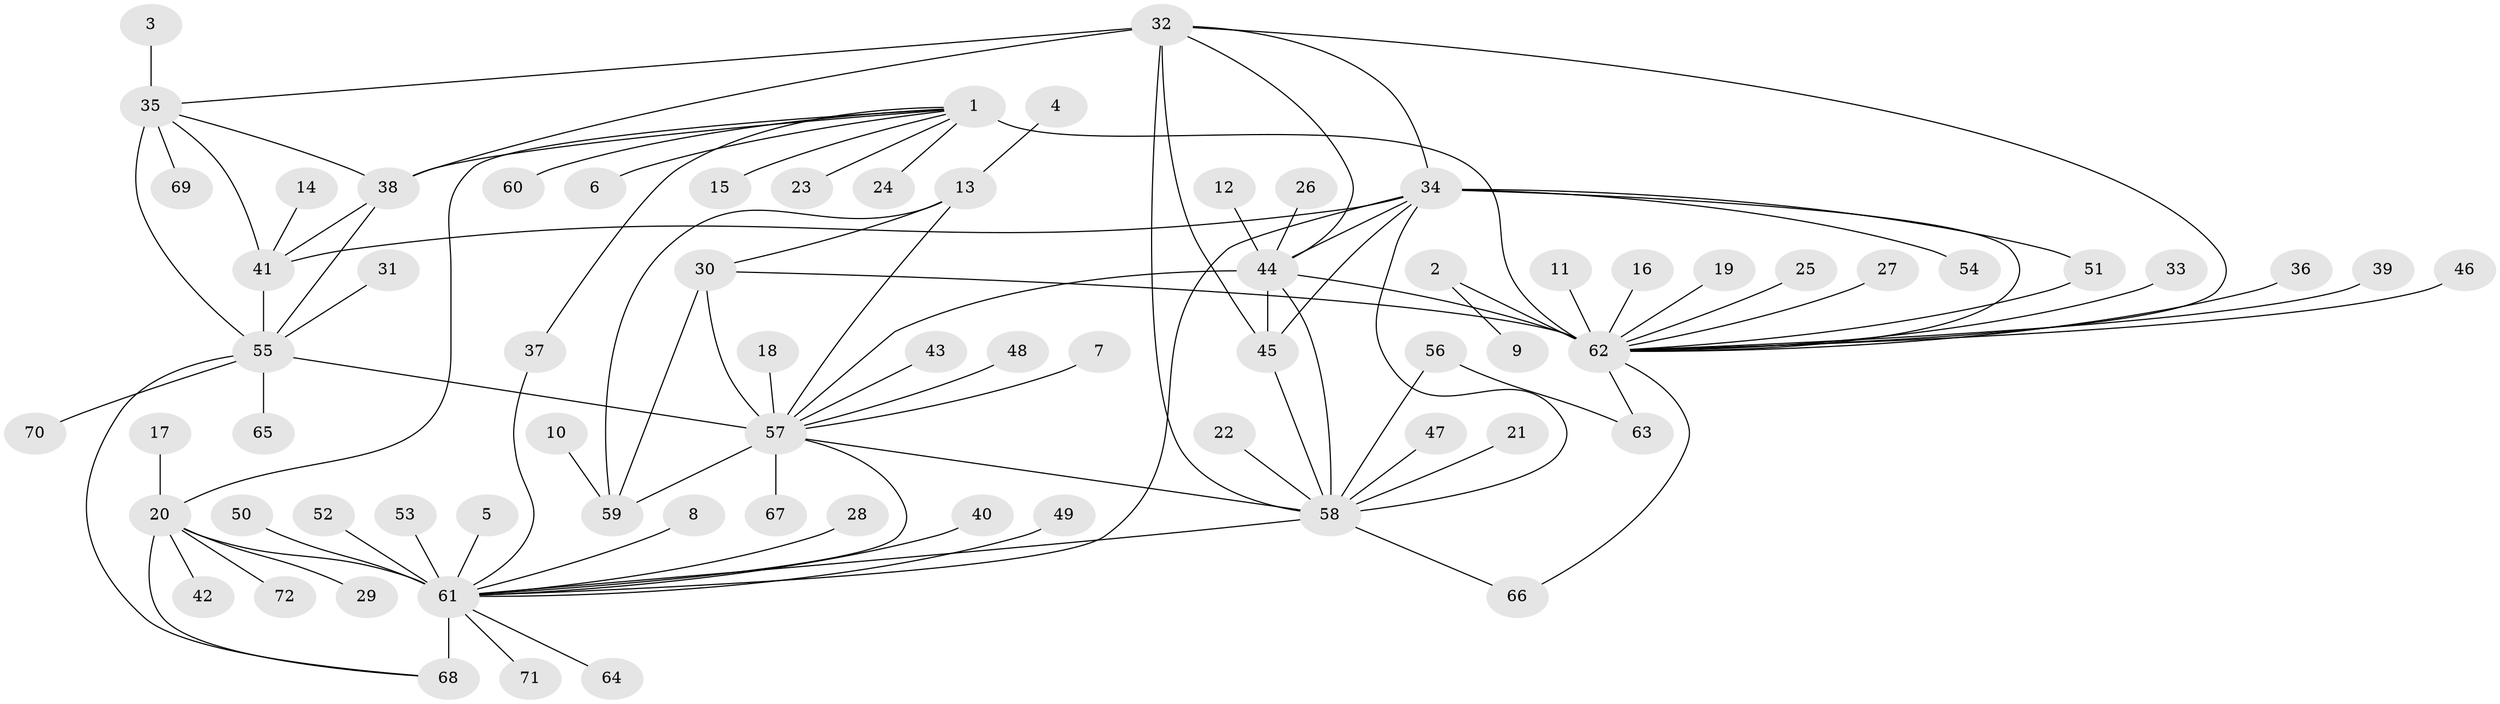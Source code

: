 // original degree distribution, {10: 0.04895104895104895, 9: 0.055944055944055944, 7: 0.04895104895104895, 14: 0.013986013986013986, 12: 0.013986013986013986, 6: 0.013986013986013986, 8: 0.027972027972027972, 13: 0.006993006993006993, 11: 0.013986013986013986, 2: 0.18181818181818182, 4: 0.013986013986013986, 1: 0.5384615384615384, 3: 0.02097902097902098}
// Generated by graph-tools (version 1.1) at 2025/50/03/09/25 03:50:27]
// undirected, 72 vertices, 100 edges
graph export_dot {
graph [start="1"]
  node [color=gray90,style=filled];
  1;
  2;
  3;
  4;
  5;
  6;
  7;
  8;
  9;
  10;
  11;
  12;
  13;
  14;
  15;
  16;
  17;
  18;
  19;
  20;
  21;
  22;
  23;
  24;
  25;
  26;
  27;
  28;
  29;
  30;
  31;
  32;
  33;
  34;
  35;
  36;
  37;
  38;
  39;
  40;
  41;
  42;
  43;
  44;
  45;
  46;
  47;
  48;
  49;
  50;
  51;
  52;
  53;
  54;
  55;
  56;
  57;
  58;
  59;
  60;
  61;
  62;
  63;
  64;
  65;
  66;
  67;
  68;
  69;
  70;
  71;
  72;
  1 -- 6 [weight=1.0];
  1 -- 15 [weight=1.0];
  1 -- 20 [weight=1.0];
  1 -- 23 [weight=1.0];
  1 -- 24 [weight=1.0];
  1 -- 37 [weight=1.0];
  1 -- 38 [weight=1.0];
  1 -- 60 [weight=1.0];
  1 -- 62 [weight=12.0];
  2 -- 9 [weight=1.0];
  2 -- 62 [weight=1.0];
  3 -- 35 [weight=1.0];
  4 -- 13 [weight=1.0];
  5 -- 61 [weight=1.0];
  7 -- 57 [weight=1.0];
  8 -- 61 [weight=1.0];
  10 -- 59 [weight=1.0];
  11 -- 62 [weight=1.0];
  12 -- 44 [weight=1.0];
  13 -- 30 [weight=1.0];
  13 -- 57 [weight=4.0];
  13 -- 59 [weight=1.0];
  14 -- 41 [weight=1.0];
  16 -- 62 [weight=1.0];
  17 -- 20 [weight=1.0];
  18 -- 57 [weight=1.0];
  19 -- 62 [weight=1.0];
  20 -- 29 [weight=1.0];
  20 -- 42 [weight=1.0];
  20 -- 61 [weight=5.0];
  20 -- 68 [weight=1.0];
  20 -- 72 [weight=1.0];
  21 -- 58 [weight=1.0];
  22 -- 58 [weight=1.0];
  25 -- 62 [weight=1.0];
  26 -- 44 [weight=1.0];
  27 -- 62 [weight=1.0];
  28 -- 61 [weight=1.0];
  30 -- 57 [weight=4.0];
  30 -- 59 [weight=1.0];
  30 -- 62 [weight=1.0];
  31 -- 55 [weight=1.0];
  32 -- 34 [weight=1.0];
  32 -- 35 [weight=1.0];
  32 -- 38 [weight=1.0];
  32 -- 44 [weight=2.0];
  32 -- 45 [weight=2.0];
  32 -- 58 [weight=1.0];
  32 -- 62 [weight=1.0];
  33 -- 62 [weight=1.0];
  34 -- 41 [weight=2.0];
  34 -- 44 [weight=2.0];
  34 -- 45 [weight=2.0];
  34 -- 51 [weight=1.0];
  34 -- 54 [weight=1.0];
  34 -- 58 [weight=1.0];
  34 -- 61 [weight=1.0];
  34 -- 62 [weight=1.0];
  35 -- 38 [weight=1.0];
  35 -- 41 [weight=1.0];
  35 -- 55 [weight=4.0];
  35 -- 69 [weight=1.0];
  36 -- 62 [weight=1.0];
  37 -- 61 [weight=1.0];
  38 -- 41 [weight=1.0];
  38 -- 55 [weight=4.0];
  39 -- 62 [weight=1.0];
  40 -- 61 [weight=1.0];
  41 -- 55 [weight=4.0];
  43 -- 57 [weight=1.0];
  44 -- 45 [weight=4.0];
  44 -- 57 [weight=1.0];
  44 -- 58 [weight=2.0];
  44 -- 62 [weight=1.0];
  45 -- 58 [weight=2.0];
  46 -- 62 [weight=1.0];
  47 -- 58 [weight=1.0];
  48 -- 57 [weight=1.0];
  49 -- 61 [weight=1.0];
  50 -- 61 [weight=1.0];
  51 -- 62 [weight=1.0];
  52 -- 61 [weight=1.0];
  53 -- 61 [weight=1.0];
  55 -- 57 [weight=1.0];
  55 -- 65 [weight=1.0];
  55 -- 68 [weight=1.0];
  55 -- 70 [weight=1.0];
  56 -- 58 [weight=1.0];
  56 -- 63 [weight=1.0];
  57 -- 58 [weight=1.0];
  57 -- 59 [weight=4.0];
  57 -- 61 [weight=1.0];
  57 -- 67 [weight=1.0];
  58 -- 61 [weight=1.0];
  58 -- 66 [weight=1.0];
  61 -- 64 [weight=1.0];
  61 -- 68 [weight=5.0];
  61 -- 71 [weight=1.0];
  62 -- 63 [weight=1.0];
  62 -- 66 [weight=1.0];
}
